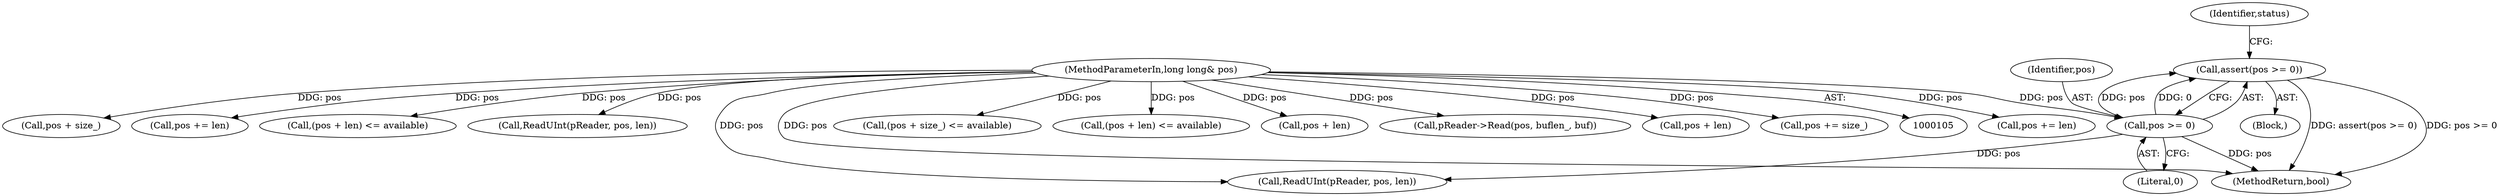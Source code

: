 digraph "0_Android_04839626ed859623901ebd3a5fd483982186b59d_161@API" {
"1000114" [label="(Call,assert(pos >= 0))"];
"1000115" [label="(Call,pos >= 0)"];
"1000107" [label="(MethodParameterIn,long long& pos)"];
"1000122" [label="(Identifier,status)"];
"1000116" [label="(Identifier,pos)"];
"1000114" [label="(Call,assert(pos >= 0))"];
"1000180" [label="(Call,pos += len)"];
"1000111" [label="(Block,)"];
"1000213" [label="(Call,pos + size_)"];
"1000107" [label="(MethodParameterIn,long long& pos)"];
"1000208" [label="(Call,pos += len)"];
"1000203" [label="(Call,(pos + len) <= available)"];
"1000186" [label="(Call,ReadUInt(pReader, pos, len))"];
"1000244" [label="(MethodReturn,bool)"];
"1000150" [label="(Call,ReadUInt(pReader, pos, len))"];
"1000115" [label="(Call,pos >= 0)"];
"1000212" [label="(Call,(pos + size_) <= available)"];
"1000167" [label="(Call,(pos + len) <= available)"];
"1000204" [label="(Call,pos + len)"];
"1000228" [label="(Call,pReader->Read(pos, buflen_, buf))"];
"1000168" [label="(Call,pos + len)"];
"1000117" [label="(Literal,0)"];
"1000239" [label="(Call,pos += size_)"];
"1000114" -> "1000111"  [label="AST: "];
"1000114" -> "1000115"  [label="CFG: "];
"1000115" -> "1000114"  [label="AST: "];
"1000122" -> "1000114"  [label="CFG: "];
"1000114" -> "1000244"  [label="DDG: assert(pos >= 0)"];
"1000114" -> "1000244"  [label="DDG: pos >= 0"];
"1000115" -> "1000114"  [label="DDG: pos"];
"1000115" -> "1000114"  [label="DDG: 0"];
"1000115" -> "1000117"  [label="CFG: "];
"1000116" -> "1000115"  [label="AST: "];
"1000117" -> "1000115"  [label="AST: "];
"1000115" -> "1000244"  [label="DDG: pos"];
"1000107" -> "1000115"  [label="DDG: pos"];
"1000115" -> "1000150"  [label="DDG: pos"];
"1000107" -> "1000105"  [label="AST: "];
"1000107" -> "1000244"  [label="DDG: pos"];
"1000107" -> "1000150"  [label="DDG: pos"];
"1000107" -> "1000167"  [label="DDG: pos"];
"1000107" -> "1000168"  [label="DDG: pos"];
"1000107" -> "1000180"  [label="DDG: pos"];
"1000107" -> "1000186"  [label="DDG: pos"];
"1000107" -> "1000203"  [label="DDG: pos"];
"1000107" -> "1000204"  [label="DDG: pos"];
"1000107" -> "1000208"  [label="DDG: pos"];
"1000107" -> "1000212"  [label="DDG: pos"];
"1000107" -> "1000213"  [label="DDG: pos"];
"1000107" -> "1000228"  [label="DDG: pos"];
"1000107" -> "1000239"  [label="DDG: pos"];
}
